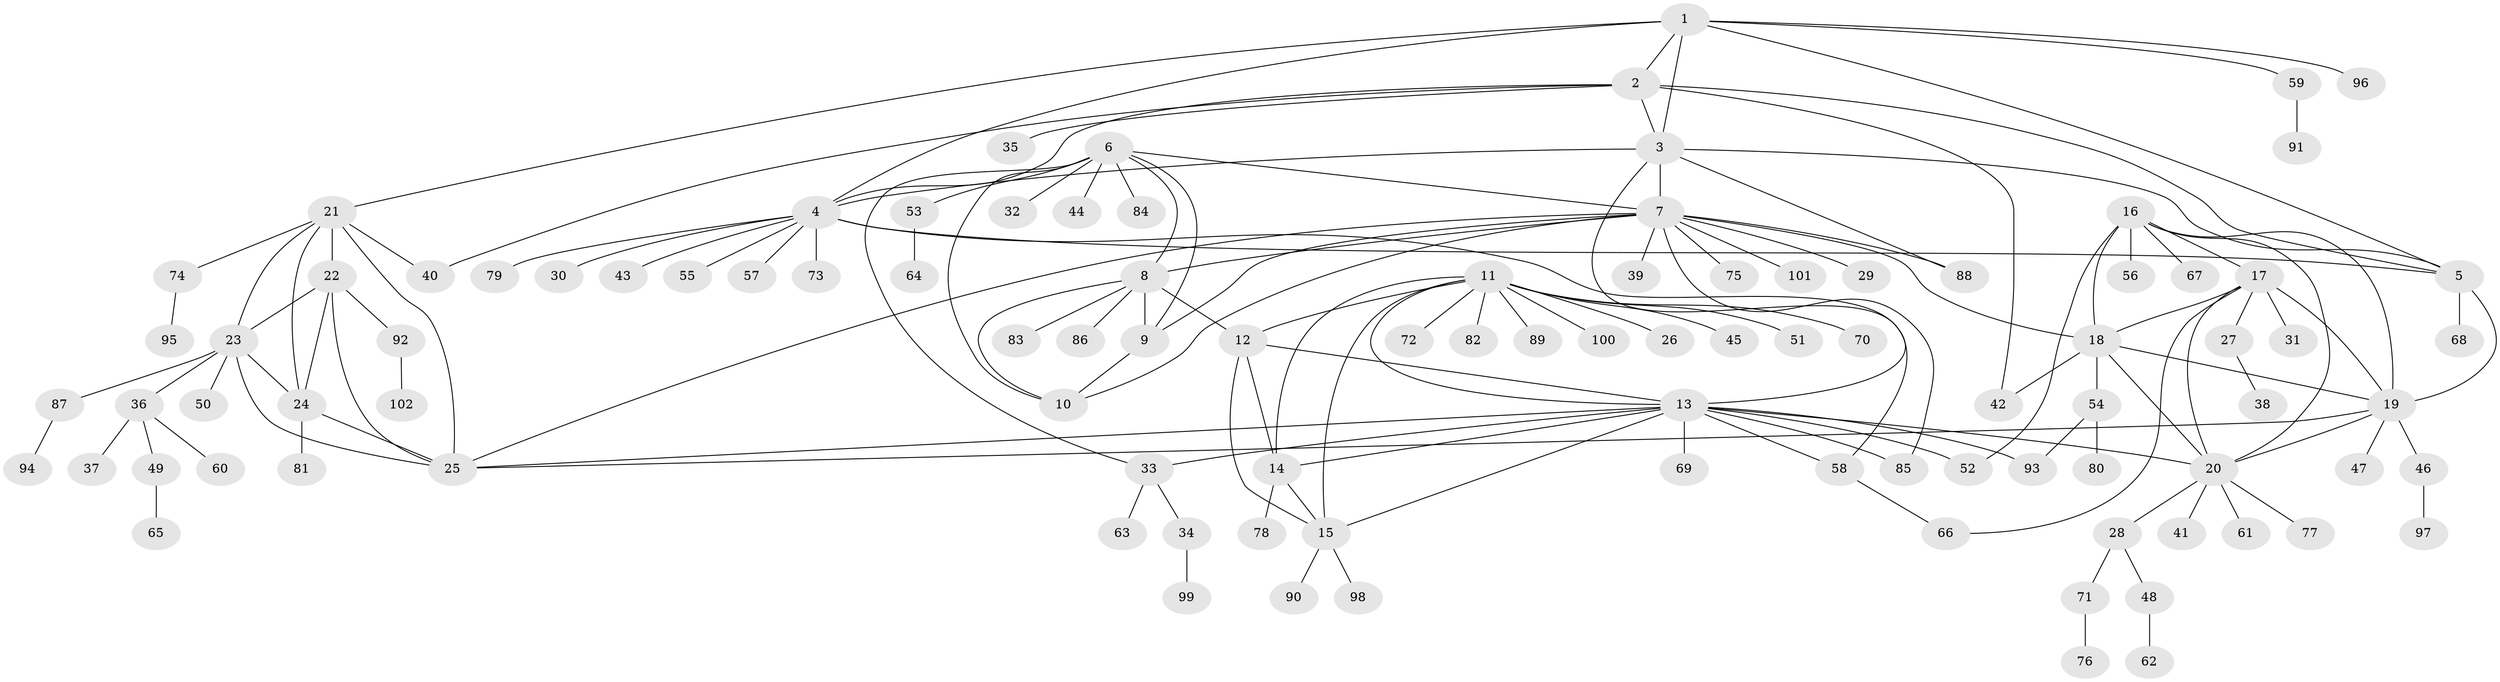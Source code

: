 // Generated by graph-tools (version 1.1) at 2025/50/03/09/25 03:50:39]
// undirected, 102 vertices, 146 edges
graph export_dot {
graph [start="1"]
  node [color=gray90,style=filled];
  1;
  2;
  3;
  4;
  5;
  6;
  7;
  8;
  9;
  10;
  11;
  12;
  13;
  14;
  15;
  16;
  17;
  18;
  19;
  20;
  21;
  22;
  23;
  24;
  25;
  26;
  27;
  28;
  29;
  30;
  31;
  32;
  33;
  34;
  35;
  36;
  37;
  38;
  39;
  40;
  41;
  42;
  43;
  44;
  45;
  46;
  47;
  48;
  49;
  50;
  51;
  52;
  53;
  54;
  55;
  56;
  57;
  58;
  59;
  60;
  61;
  62;
  63;
  64;
  65;
  66;
  67;
  68;
  69;
  70;
  71;
  72;
  73;
  74;
  75;
  76;
  77;
  78;
  79;
  80;
  81;
  82;
  83;
  84;
  85;
  86;
  87;
  88;
  89;
  90;
  91;
  92;
  93;
  94;
  95;
  96;
  97;
  98;
  99;
  100;
  101;
  102;
  1 -- 2;
  1 -- 3;
  1 -- 4;
  1 -- 5;
  1 -- 21;
  1 -- 59;
  1 -- 96;
  2 -- 3;
  2 -- 4;
  2 -- 5;
  2 -- 35;
  2 -- 40;
  2 -- 42;
  3 -- 4;
  3 -- 5;
  3 -- 7;
  3 -- 13;
  3 -- 88;
  4 -- 5;
  4 -- 30;
  4 -- 43;
  4 -- 55;
  4 -- 57;
  4 -- 58;
  4 -- 73;
  4 -- 79;
  5 -- 19;
  5 -- 68;
  6 -- 7;
  6 -- 8;
  6 -- 9;
  6 -- 10;
  6 -- 32;
  6 -- 33;
  6 -- 44;
  6 -- 53;
  6 -- 84;
  7 -- 8;
  7 -- 9;
  7 -- 10;
  7 -- 18;
  7 -- 25;
  7 -- 29;
  7 -- 39;
  7 -- 75;
  7 -- 85;
  7 -- 88;
  7 -- 101;
  8 -- 9;
  8 -- 10;
  8 -- 12;
  8 -- 83;
  8 -- 86;
  9 -- 10;
  11 -- 12;
  11 -- 13;
  11 -- 14;
  11 -- 15;
  11 -- 26;
  11 -- 45;
  11 -- 51;
  11 -- 70;
  11 -- 72;
  11 -- 82;
  11 -- 89;
  11 -- 100;
  12 -- 13;
  12 -- 14;
  12 -- 15;
  13 -- 14;
  13 -- 15;
  13 -- 20;
  13 -- 25;
  13 -- 33;
  13 -- 52;
  13 -- 58;
  13 -- 69;
  13 -- 85;
  13 -- 93;
  14 -- 15;
  14 -- 78;
  15 -- 90;
  15 -- 98;
  16 -- 17;
  16 -- 18;
  16 -- 19;
  16 -- 20;
  16 -- 52;
  16 -- 56;
  16 -- 67;
  17 -- 18;
  17 -- 19;
  17 -- 20;
  17 -- 27;
  17 -- 31;
  17 -- 66;
  18 -- 19;
  18 -- 20;
  18 -- 42;
  18 -- 54;
  19 -- 20;
  19 -- 25;
  19 -- 46;
  19 -- 47;
  20 -- 28;
  20 -- 41;
  20 -- 61;
  20 -- 77;
  21 -- 22;
  21 -- 23;
  21 -- 24;
  21 -- 25;
  21 -- 40;
  21 -- 74;
  22 -- 23;
  22 -- 24;
  22 -- 25;
  22 -- 92;
  23 -- 24;
  23 -- 25;
  23 -- 36;
  23 -- 50;
  23 -- 87;
  24 -- 25;
  24 -- 81;
  27 -- 38;
  28 -- 48;
  28 -- 71;
  33 -- 34;
  33 -- 63;
  34 -- 99;
  36 -- 37;
  36 -- 49;
  36 -- 60;
  46 -- 97;
  48 -- 62;
  49 -- 65;
  53 -- 64;
  54 -- 80;
  54 -- 93;
  58 -- 66;
  59 -- 91;
  71 -- 76;
  74 -- 95;
  87 -- 94;
  92 -- 102;
}
